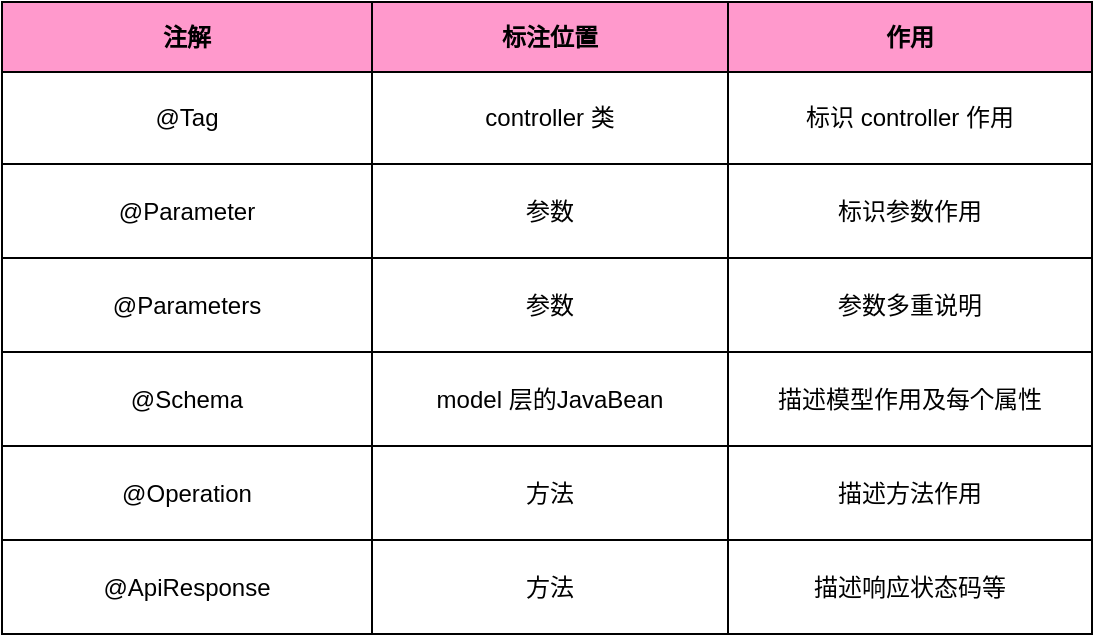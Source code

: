 <mxfile version="22.1.11" type="github">
  <diagram name="Springboot 整合 Swagger" id="inFhVgYkVOnNrnH-6zHA">
    <mxGraphModel dx="1050" dy="522" grid="0" gridSize="10" guides="1" tooltips="1" connect="1" arrows="1" fold="1" page="1" pageScale="1" pageWidth="1920" pageHeight="1200" math="0" shadow="0">
      <root>
        <mxCell id="0" />
        <mxCell id="1" parent="0" />
        <mxCell id="axVpMz3rkVhzq8QPw5QN-1" value="" style="childLayout=tableLayout;recursiveResize=0;shadow=0;fillColor=none;" vertex="1" parent="1">
          <mxGeometry x="198" y="199" width="545" height="316" as="geometry" />
        </mxCell>
        <mxCell id="axVpMz3rkVhzq8QPw5QN-2" value="" style="shape=tableRow;horizontal=0;startSize=0;swimlaneHead=0;swimlaneBody=0;top=0;left=0;bottom=0;right=0;dropTarget=0;collapsible=0;recursiveResize=0;expand=0;fontStyle=0;fillColor=none;strokeColor=inherit;" vertex="1" parent="axVpMz3rkVhzq8QPw5QN-1">
          <mxGeometry width="545" height="35" as="geometry" />
        </mxCell>
        <mxCell id="axVpMz3rkVhzq8QPw5QN-3" value="注解" style="connectable=0;recursiveResize=0;strokeColor=inherit;fillColor=#FF99CC;align=center;whiteSpace=wrap;html=1;fontStyle=1" vertex="1" parent="axVpMz3rkVhzq8QPw5QN-2">
          <mxGeometry width="185" height="35" as="geometry">
            <mxRectangle width="185" height="35" as="alternateBounds" />
          </mxGeometry>
        </mxCell>
        <mxCell id="axVpMz3rkVhzq8QPw5QN-4" value="标注位置" style="connectable=0;recursiveResize=0;strokeColor=inherit;fillColor=#FF99CC;align=center;whiteSpace=wrap;html=1;fontStyle=1" vertex="1" parent="axVpMz3rkVhzq8QPw5QN-2">
          <mxGeometry x="185" width="178" height="35" as="geometry">
            <mxRectangle width="178" height="35" as="alternateBounds" />
          </mxGeometry>
        </mxCell>
        <mxCell id="axVpMz3rkVhzq8QPw5QN-5" value="作用" style="connectable=0;recursiveResize=0;strokeColor=inherit;fillColor=#FF99CC;align=center;whiteSpace=wrap;html=1;fontStyle=1" vertex="1" parent="axVpMz3rkVhzq8QPw5QN-2">
          <mxGeometry x="363" width="182" height="35" as="geometry">
            <mxRectangle width="182" height="35" as="alternateBounds" />
          </mxGeometry>
        </mxCell>
        <mxCell id="axVpMz3rkVhzq8QPw5QN-6" style="shape=tableRow;horizontal=0;startSize=0;swimlaneHead=0;swimlaneBody=0;top=0;left=0;bottom=0;right=0;dropTarget=0;collapsible=0;recursiveResize=0;expand=0;fontStyle=0;fillColor=none;strokeColor=inherit;" vertex="1" parent="axVpMz3rkVhzq8QPw5QN-1">
          <mxGeometry y="35" width="545" height="46" as="geometry" />
        </mxCell>
        <mxCell id="axVpMz3rkVhzq8QPw5QN-7" value="@Tag" style="connectable=0;recursiveResize=0;strokeColor=inherit;fillColor=none;align=center;whiteSpace=wrap;html=1;" vertex="1" parent="axVpMz3rkVhzq8QPw5QN-6">
          <mxGeometry width="185" height="46" as="geometry">
            <mxRectangle width="185" height="46" as="alternateBounds" />
          </mxGeometry>
        </mxCell>
        <mxCell id="axVpMz3rkVhzq8QPw5QN-8" value="controller 类" style="connectable=0;recursiveResize=0;strokeColor=inherit;fillColor=none;align=center;whiteSpace=wrap;html=1;" vertex="1" parent="axVpMz3rkVhzq8QPw5QN-6">
          <mxGeometry x="185" width="178" height="46" as="geometry">
            <mxRectangle width="178" height="46" as="alternateBounds" />
          </mxGeometry>
        </mxCell>
        <mxCell id="axVpMz3rkVhzq8QPw5QN-9" value="标识 controller 作用" style="connectable=0;recursiveResize=0;strokeColor=inherit;fillColor=none;align=center;whiteSpace=wrap;html=1;" vertex="1" parent="axVpMz3rkVhzq8QPw5QN-6">
          <mxGeometry x="363" width="182" height="46" as="geometry">
            <mxRectangle width="182" height="46" as="alternateBounds" />
          </mxGeometry>
        </mxCell>
        <mxCell id="axVpMz3rkVhzq8QPw5QN-10" style="shape=tableRow;horizontal=0;startSize=0;swimlaneHead=0;swimlaneBody=0;top=0;left=0;bottom=0;right=0;dropTarget=0;collapsible=0;recursiveResize=0;expand=0;fontStyle=0;fillColor=none;strokeColor=inherit;" vertex="1" parent="axVpMz3rkVhzq8QPw5QN-1">
          <mxGeometry y="81" width="545" height="47" as="geometry" />
        </mxCell>
        <mxCell id="axVpMz3rkVhzq8QPw5QN-11" value="@Parameter" style="connectable=0;recursiveResize=0;strokeColor=inherit;fillColor=none;align=center;whiteSpace=wrap;html=1;" vertex="1" parent="axVpMz3rkVhzq8QPw5QN-10">
          <mxGeometry width="185" height="47" as="geometry">
            <mxRectangle width="185" height="47" as="alternateBounds" />
          </mxGeometry>
        </mxCell>
        <mxCell id="axVpMz3rkVhzq8QPw5QN-12" value="参数" style="connectable=0;recursiveResize=0;strokeColor=inherit;fillColor=none;align=center;whiteSpace=wrap;html=1;" vertex="1" parent="axVpMz3rkVhzq8QPw5QN-10">
          <mxGeometry x="185" width="178" height="47" as="geometry">
            <mxRectangle width="178" height="47" as="alternateBounds" />
          </mxGeometry>
        </mxCell>
        <mxCell id="axVpMz3rkVhzq8QPw5QN-13" value="标识参数作用" style="connectable=0;recursiveResize=0;strokeColor=inherit;fillColor=none;align=center;whiteSpace=wrap;html=1;" vertex="1" parent="axVpMz3rkVhzq8QPw5QN-10">
          <mxGeometry x="363" width="182" height="47" as="geometry">
            <mxRectangle width="182" height="47" as="alternateBounds" />
          </mxGeometry>
        </mxCell>
        <mxCell id="axVpMz3rkVhzq8QPw5QN-14" style="shape=tableRow;horizontal=0;startSize=0;swimlaneHead=0;swimlaneBody=0;top=0;left=0;bottom=0;right=0;dropTarget=0;collapsible=0;recursiveResize=0;expand=0;fontStyle=0;fillColor=none;strokeColor=inherit;" vertex="1" parent="axVpMz3rkVhzq8QPw5QN-1">
          <mxGeometry y="128" width="545" height="47" as="geometry" />
        </mxCell>
        <mxCell id="axVpMz3rkVhzq8QPw5QN-15" value="@Parameters" style="connectable=0;recursiveResize=0;strokeColor=inherit;fillColor=none;align=center;whiteSpace=wrap;html=1;" vertex="1" parent="axVpMz3rkVhzq8QPw5QN-14">
          <mxGeometry width="185" height="47" as="geometry">
            <mxRectangle width="185" height="47" as="alternateBounds" />
          </mxGeometry>
        </mxCell>
        <mxCell id="axVpMz3rkVhzq8QPw5QN-16" value="参数" style="connectable=0;recursiveResize=0;strokeColor=inherit;fillColor=none;align=center;whiteSpace=wrap;html=1;" vertex="1" parent="axVpMz3rkVhzq8QPw5QN-14">
          <mxGeometry x="185" width="178" height="47" as="geometry">
            <mxRectangle width="178" height="47" as="alternateBounds" />
          </mxGeometry>
        </mxCell>
        <mxCell id="axVpMz3rkVhzq8QPw5QN-17" value="参数多重说明" style="connectable=0;recursiveResize=0;strokeColor=inherit;fillColor=none;align=center;whiteSpace=wrap;html=1;" vertex="1" parent="axVpMz3rkVhzq8QPw5QN-14">
          <mxGeometry x="363" width="182" height="47" as="geometry">
            <mxRectangle width="182" height="47" as="alternateBounds" />
          </mxGeometry>
        </mxCell>
        <mxCell id="axVpMz3rkVhzq8QPw5QN-18" style="shape=tableRow;horizontal=0;startSize=0;swimlaneHead=0;swimlaneBody=0;top=0;left=0;bottom=0;right=0;dropTarget=0;collapsible=0;recursiveResize=0;expand=0;fontStyle=0;fillColor=none;strokeColor=inherit;" vertex="1" parent="axVpMz3rkVhzq8QPw5QN-1">
          <mxGeometry y="175" width="545" height="47" as="geometry" />
        </mxCell>
        <mxCell id="axVpMz3rkVhzq8QPw5QN-19" value="@Schema" style="connectable=0;recursiveResize=0;strokeColor=inherit;fillColor=none;align=center;whiteSpace=wrap;html=1;" vertex="1" parent="axVpMz3rkVhzq8QPw5QN-18">
          <mxGeometry width="185" height="47" as="geometry">
            <mxRectangle width="185" height="47" as="alternateBounds" />
          </mxGeometry>
        </mxCell>
        <mxCell id="axVpMz3rkVhzq8QPw5QN-20" value="model 层的JavaBean" style="connectable=0;recursiveResize=0;strokeColor=inherit;fillColor=none;align=center;whiteSpace=wrap;html=1;" vertex="1" parent="axVpMz3rkVhzq8QPw5QN-18">
          <mxGeometry x="185" width="178" height="47" as="geometry">
            <mxRectangle width="178" height="47" as="alternateBounds" />
          </mxGeometry>
        </mxCell>
        <mxCell id="axVpMz3rkVhzq8QPw5QN-21" value="描述模型作用及每个属性" style="connectable=0;recursiveResize=0;strokeColor=inherit;fillColor=none;align=center;whiteSpace=wrap;html=1;" vertex="1" parent="axVpMz3rkVhzq8QPw5QN-18">
          <mxGeometry x="363" width="182" height="47" as="geometry">
            <mxRectangle width="182" height="47" as="alternateBounds" />
          </mxGeometry>
        </mxCell>
        <mxCell id="axVpMz3rkVhzq8QPw5QN-22" style="shape=tableRow;horizontal=0;startSize=0;swimlaneHead=0;swimlaneBody=0;top=0;left=0;bottom=0;right=0;dropTarget=0;collapsible=0;recursiveResize=0;expand=0;fontStyle=0;fillColor=none;strokeColor=inherit;" vertex="1" parent="axVpMz3rkVhzq8QPw5QN-1">
          <mxGeometry y="222" width="545" height="47" as="geometry" />
        </mxCell>
        <mxCell id="axVpMz3rkVhzq8QPw5QN-23" value="@Operation" style="connectable=0;recursiveResize=0;strokeColor=inherit;fillColor=none;align=center;whiteSpace=wrap;html=1;" vertex="1" parent="axVpMz3rkVhzq8QPw5QN-22">
          <mxGeometry width="185" height="47" as="geometry">
            <mxRectangle width="185" height="47" as="alternateBounds" />
          </mxGeometry>
        </mxCell>
        <mxCell id="axVpMz3rkVhzq8QPw5QN-24" value="方法" style="connectable=0;recursiveResize=0;strokeColor=inherit;fillColor=none;align=center;whiteSpace=wrap;html=1;" vertex="1" parent="axVpMz3rkVhzq8QPw5QN-22">
          <mxGeometry x="185" width="178" height="47" as="geometry">
            <mxRectangle width="178" height="47" as="alternateBounds" />
          </mxGeometry>
        </mxCell>
        <mxCell id="axVpMz3rkVhzq8QPw5QN-25" value="描述方法作用" style="connectable=0;recursiveResize=0;strokeColor=inherit;fillColor=none;align=center;whiteSpace=wrap;html=1;" vertex="1" parent="axVpMz3rkVhzq8QPw5QN-22">
          <mxGeometry x="363" width="182" height="47" as="geometry">
            <mxRectangle width="182" height="47" as="alternateBounds" />
          </mxGeometry>
        </mxCell>
        <mxCell id="axVpMz3rkVhzq8QPw5QN-26" style="shape=tableRow;horizontal=0;startSize=0;swimlaneHead=0;swimlaneBody=0;top=0;left=0;bottom=0;right=0;dropTarget=0;collapsible=0;recursiveResize=0;expand=0;fontStyle=0;fillColor=none;strokeColor=inherit;" vertex="1" parent="axVpMz3rkVhzq8QPw5QN-1">
          <mxGeometry y="269" width="545" height="47" as="geometry" />
        </mxCell>
        <mxCell id="axVpMz3rkVhzq8QPw5QN-27" value="@ApiResponse" style="connectable=0;recursiveResize=0;strokeColor=inherit;fillColor=none;align=center;whiteSpace=wrap;html=1;" vertex="1" parent="axVpMz3rkVhzq8QPw5QN-26">
          <mxGeometry width="185" height="47" as="geometry">
            <mxRectangle width="185" height="47" as="alternateBounds" />
          </mxGeometry>
        </mxCell>
        <mxCell id="axVpMz3rkVhzq8QPw5QN-28" value="方法" style="connectable=0;recursiveResize=0;strokeColor=inherit;fillColor=none;align=center;whiteSpace=wrap;html=1;" vertex="1" parent="axVpMz3rkVhzq8QPw5QN-26">
          <mxGeometry x="185" width="178" height="47" as="geometry">
            <mxRectangle width="178" height="47" as="alternateBounds" />
          </mxGeometry>
        </mxCell>
        <mxCell id="axVpMz3rkVhzq8QPw5QN-29" value="描述响应状态码等" style="connectable=0;recursiveResize=0;strokeColor=inherit;fillColor=none;align=center;whiteSpace=wrap;html=1;" vertex="1" parent="axVpMz3rkVhzq8QPw5QN-26">
          <mxGeometry x="363" width="182" height="47" as="geometry">
            <mxRectangle width="182" height="47" as="alternateBounds" />
          </mxGeometry>
        </mxCell>
      </root>
    </mxGraphModel>
  </diagram>
</mxfile>
